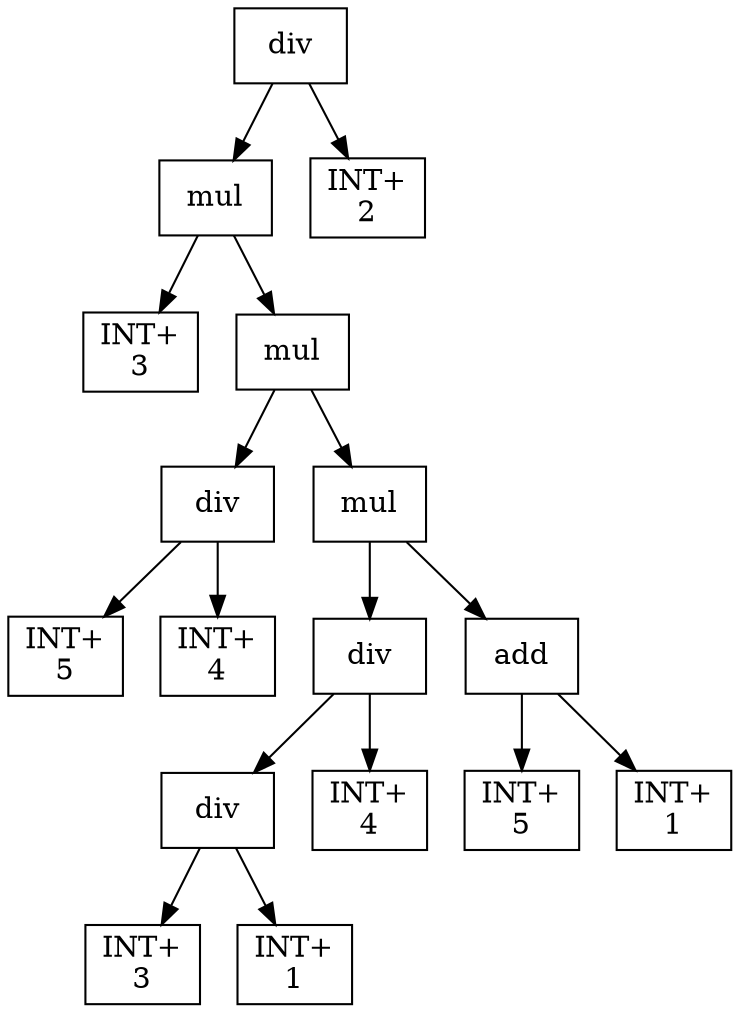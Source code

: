 digraph expr {
  node [shape=box];
  n1 [label="div"];
  n2 [label="mul"];
  n3 [label="INT+\n3"];
  n4 [label="mul"];
  n5 [label="div"];
  n6 [label="INT+\n5"];
  n7 [label="INT+\n4"];
  n5 -> n6;
  n5 -> n7;
  n8 [label="mul"];
  n9 [label="div"];
  n10 [label="div"];
  n11 [label="INT+\n3"];
  n12 [label="INT+\n1"];
  n10 -> n11;
  n10 -> n12;
  n13 [label="INT+\n4"];
  n9 -> n10;
  n9 -> n13;
  n14 [label="add"];
  n15 [label="INT+\n5"];
  n16 [label="INT+\n1"];
  n14 -> n15;
  n14 -> n16;
  n8 -> n9;
  n8 -> n14;
  n4 -> n5;
  n4 -> n8;
  n2 -> n3;
  n2 -> n4;
  n17 [label="INT+\n2"];
  n1 -> n2;
  n1 -> n17;
}